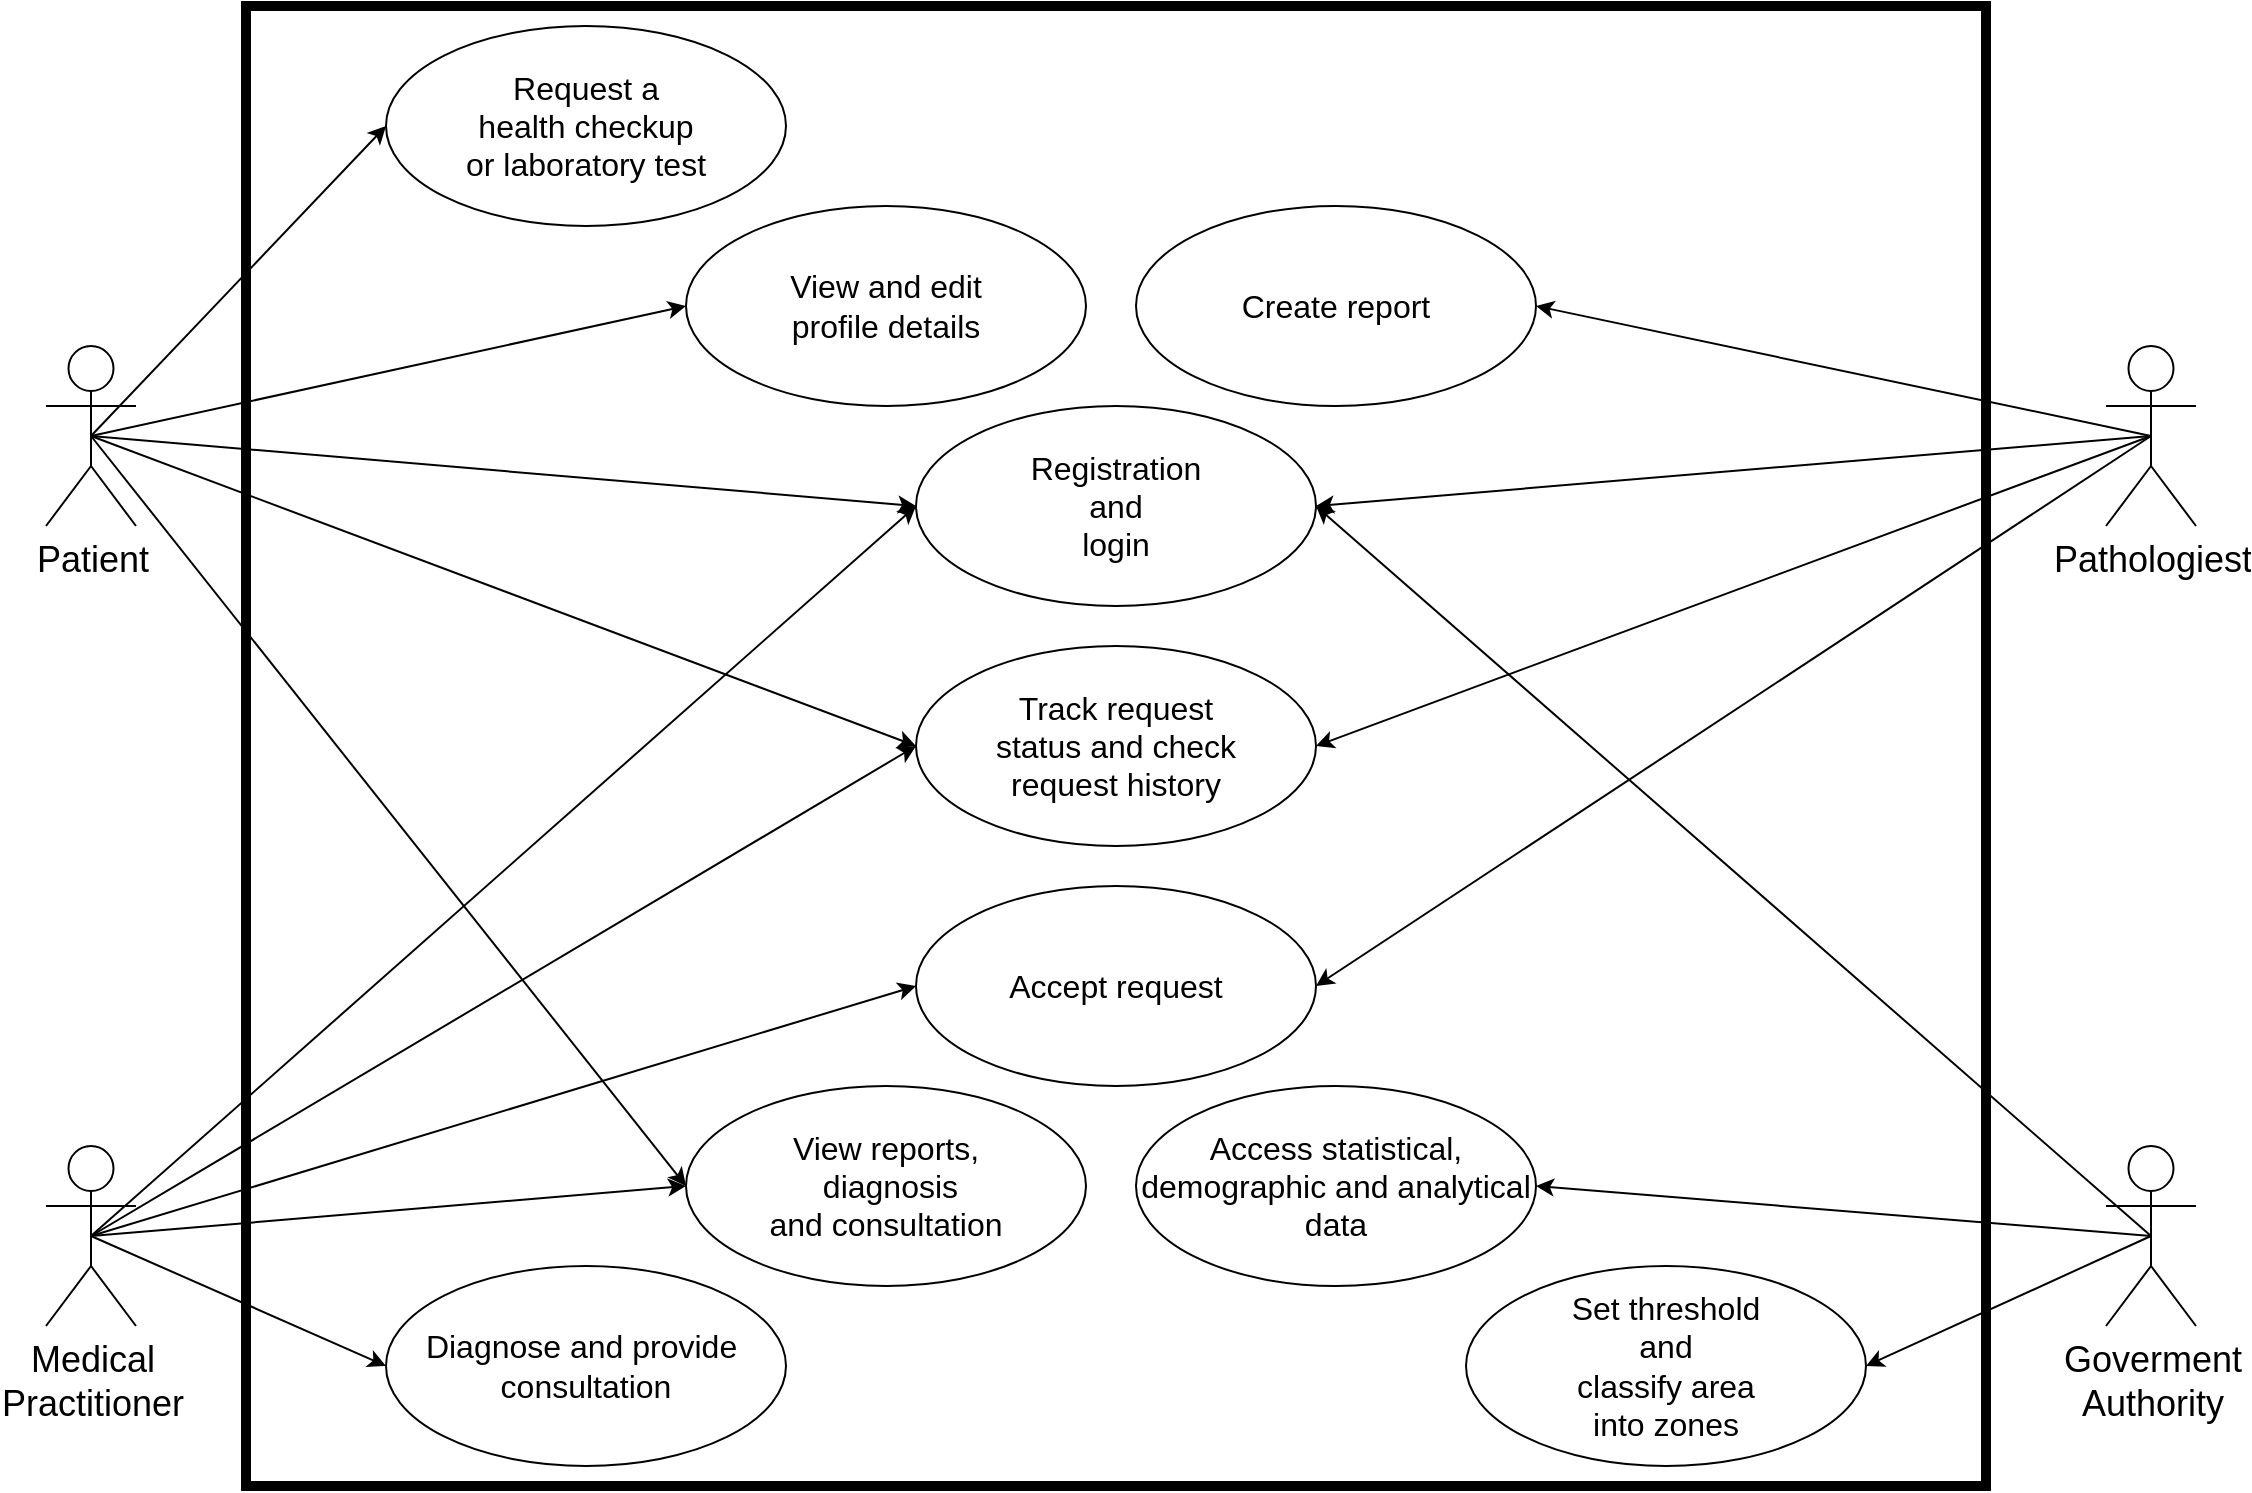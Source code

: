 <mxfile version="15.2.7" type="device"><diagram id="IPQPXS5bXovxyQvqWzDa" name="Page-1"><mxGraphModel dx="1447" dy="840" grid="1" gridSize="10" guides="1" tooltips="1" connect="1" arrows="1" fold="1" page="1" pageScale="1" pageWidth="1169" pageHeight="827" math="0" shadow="0"><root><mxCell id="0"/><mxCell id="1" parent="0"/><mxCell id="HYvkkEHISvseWL9yTEs--17" value="" style="rounded=0;whiteSpace=wrap;html=1;strokeColor=#000000;fillColor=none;gradientColor=#ffffff;strokeWidth=5;" parent="1" vertex="1"><mxGeometry x="150" y="44" width="870" height="740" as="geometry"/></mxCell><mxCell id="8S7MKhA8REZ5TxDszMZf-81" style="edgeStyle=none;rounded=0;orthogonalLoop=1;jettySize=auto;html=1;exitX=0.5;exitY=0.5;exitDx=0;exitDy=0;exitPerimeter=0;entryX=0;entryY=0.5;entryDx=0;entryDy=0;" parent="1" source="8S7MKhA8REZ5TxDszMZf-1" target="8S7MKhA8REZ5TxDszMZf-29" edge="1"><mxGeometry relative="1" as="geometry"/></mxCell><mxCell id="8S7MKhA8REZ5TxDszMZf-94" style="edgeStyle=none;rounded=0;orthogonalLoop=1;jettySize=auto;html=1;exitX=0.5;exitY=0.5;exitDx=0;exitDy=0;exitPerimeter=0;entryX=0;entryY=0.5;entryDx=0;entryDy=0;" parent="1" source="8S7MKhA8REZ5TxDszMZf-1" target="8S7MKhA8REZ5TxDszMZf-27" edge="1"><mxGeometry relative="1" as="geometry"/></mxCell><mxCell id="HYvkkEHISvseWL9yTEs--3" style="edgeStyle=none;rounded=0;orthogonalLoop=1;jettySize=auto;html=1;exitX=0.5;exitY=0.5;exitDx=0;exitDy=0;exitPerimeter=0;entryX=0;entryY=0.5;entryDx=0;entryDy=0;" parent="1" source="8S7MKhA8REZ5TxDszMZf-1" target="8S7MKhA8REZ5TxDszMZf-24" edge="1"><mxGeometry relative="1" as="geometry"/></mxCell><mxCell id="HYvkkEHISvseWL9yTEs--5" style="edgeStyle=none;rounded=0;orthogonalLoop=1;jettySize=auto;html=1;exitX=0.5;exitY=0.5;exitDx=0;exitDy=0;exitPerimeter=0;entryX=0;entryY=0.5;entryDx=0;entryDy=0;" parent="1" source="8S7MKhA8REZ5TxDszMZf-1" target="8S7MKhA8REZ5TxDszMZf-11" edge="1"><mxGeometry relative="1" as="geometry"/></mxCell><mxCell id="8S7MKhA8REZ5TxDszMZf-1" value="&lt;font style=&quot;font-size: 18px&quot;&gt;Patient&lt;/font&gt;" style="shape=umlActor;verticalLabelPosition=bottom;verticalAlign=top;html=1;" parent="1" vertex="1"><mxGeometry x="50" y="214" width="45" height="90" as="geometry"/></mxCell><mxCell id="8S7MKhA8REZ5TxDszMZf-11" value="&lt;font style=&quot;font-size: 16px&quot;&gt;Registration &lt;br&gt;and&lt;br&gt;login&lt;/font&gt;" style="ellipse;whiteSpace=wrap;html=1;" parent="1" vertex="1"><mxGeometry x="485" y="244" width="200" height="100" as="geometry"/></mxCell><mxCell id="HYvkkEHISvseWL9yTEs--10" style="edgeStyle=none;rounded=0;orthogonalLoop=1;jettySize=auto;html=1;exitX=0.5;exitY=0.5;exitDx=0;exitDy=0;exitPerimeter=0;entryX=1;entryY=0.5;entryDx=0;entryDy=0;" parent="1" source="8S7MKhA8REZ5TxDszMZf-12" target="8S7MKhA8REZ5TxDszMZf-35" edge="1"><mxGeometry relative="1" as="geometry"/></mxCell><mxCell id="HYvkkEHISvseWL9yTEs--11" style="edgeStyle=none;rounded=0;orthogonalLoop=1;jettySize=auto;html=1;exitX=0.5;exitY=0.5;exitDx=0;exitDy=0;exitPerimeter=0;entryX=1;entryY=0.5;entryDx=0;entryDy=0;" parent="1" source="8S7MKhA8REZ5TxDszMZf-12" target="8S7MKhA8REZ5TxDszMZf-11" edge="1"><mxGeometry relative="1" as="geometry"/></mxCell><mxCell id="HYvkkEHISvseWL9yTEs--12" style="edgeStyle=none;rounded=0;orthogonalLoop=1;jettySize=auto;html=1;exitX=0.5;exitY=0.5;exitDx=0;exitDy=0;exitPerimeter=0;entryX=1;entryY=0.5;entryDx=0;entryDy=0;" parent="1" source="8S7MKhA8REZ5TxDszMZf-12" target="8S7MKhA8REZ5TxDszMZf-43" edge="1"><mxGeometry relative="1" as="geometry"/></mxCell><mxCell id="HYvkkEHISvseWL9yTEs--21" style="edgeStyle=none;rounded=0;orthogonalLoop=1;jettySize=auto;html=1;exitX=0.5;exitY=0.5;exitDx=0;exitDy=0;exitPerimeter=0;entryX=1;entryY=0.5;entryDx=0;entryDy=0;" parent="1" source="8S7MKhA8REZ5TxDszMZf-12" target="8S7MKhA8REZ5TxDszMZf-29" edge="1"><mxGeometry relative="1" as="geometry"/></mxCell><mxCell id="8S7MKhA8REZ5TxDszMZf-12" value="&lt;font style=&quot;font-size: 18px&quot;&gt;Pathologiest&lt;/font&gt;" style="shape=umlActor;verticalLabelPosition=bottom;verticalAlign=top;html=1;" parent="1" vertex="1"><mxGeometry x="1080" y="214" width="45" height="90" as="geometry"/></mxCell><mxCell id="HYvkkEHISvseWL9yTEs--6" style="edgeStyle=none;rounded=0;orthogonalLoop=1;jettySize=auto;html=1;exitX=0.5;exitY=0.5;exitDx=0;exitDy=0;exitPerimeter=0;entryX=0;entryY=0.5;entryDx=0;entryDy=0;" parent="1" source="8S7MKhA8REZ5TxDszMZf-13" target="8S7MKhA8REZ5TxDszMZf-27" edge="1"><mxGeometry relative="1" as="geometry"/></mxCell><mxCell id="HYvkkEHISvseWL9yTEs--7" style="edgeStyle=none;rounded=0;orthogonalLoop=1;jettySize=auto;html=1;exitX=0.5;exitY=0.5;exitDx=0;exitDy=0;exitPerimeter=0;entryX=0;entryY=0.5;entryDx=0;entryDy=0;" parent="1" source="8S7MKhA8REZ5TxDszMZf-13" target="8S7MKhA8REZ5TxDszMZf-11" edge="1"><mxGeometry relative="1" as="geometry"/></mxCell><mxCell id="HYvkkEHISvseWL9yTEs--8" style="edgeStyle=none;rounded=0;orthogonalLoop=1;jettySize=auto;html=1;exitX=0.5;exitY=0.5;exitDx=0;exitDy=0;exitPerimeter=0;entryX=0;entryY=0.5;entryDx=0;entryDy=0;" parent="1" source="8S7MKhA8REZ5TxDszMZf-13" target="8S7MKhA8REZ5TxDszMZf-51" edge="1"><mxGeometry relative="1" as="geometry"/></mxCell><mxCell id="dBtAv-9WY4bq7yCI-q0V-3" style="edgeStyle=none;rounded=0;orthogonalLoop=1;jettySize=auto;html=1;exitX=0.5;exitY=0.5;exitDx=0;exitDy=0;exitPerimeter=0;entryX=0;entryY=0.5;entryDx=0;entryDy=0;" edge="1" parent="1" source="8S7MKhA8REZ5TxDszMZf-13" target="8S7MKhA8REZ5TxDszMZf-29"><mxGeometry relative="1" as="geometry"/></mxCell><mxCell id="dBtAv-9WY4bq7yCI-q0V-6" style="edgeStyle=none;rounded=0;orthogonalLoop=1;jettySize=auto;html=1;exitX=0.5;exitY=0.5;exitDx=0;exitDy=0;exitPerimeter=0;entryX=0;entryY=0.5;entryDx=0;entryDy=0;" edge="1" parent="1" source="8S7MKhA8REZ5TxDszMZf-13" target="8S7MKhA8REZ5TxDszMZf-35"><mxGeometry relative="1" as="geometry"/></mxCell><mxCell id="8S7MKhA8REZ5TxDszMZf-13" value="&lt;font style=&quot;font-size: 18px&quot;&gt;Medical &lt;br&gt;Practitioner&lt;/font&gt;" style="shape=umlActor;verticalLabelPosition=bottom;verticalAlign=top;html=1;" parent="1" vertex="1"><mxGeometry x="50" y="614" width="45" height="90" as="geometry"/></mxCell><mxCell id="HYvkkEHISvseWL9yTEs--9" style="edgeStyle=none;rounded=0;orthogonalLoop=1;jettySize=auto;html=1;exitX=0.5;exitY=0.5;exitDx=0;exitDy=0;exitPerimeter=0;entryX=1;entryY=0.5;entryDx=0;entryDy=0;" parent="1" source="8S7MKhA8REZ5TxDszMZf-14" target="8S7MKhA8REZ5TxDszMZf-74" edge="1"><mxGeometry relative="1" as="geometry"/></mxCell><mxCell id="HYvkkEHISvseWL9yTEs--13" style="edgeStyle=none;rounded=0;orthogonalLoop=1;jettySize=auto;html=1;exitX=0.5;exitY=0.5;exitDx=0;exitDy=0;exitPerimeter=0;entryX=1;entryY=0.5;entryDx=0;entryDy=0;" parent="1" source="8S7MKhA8REZ5TxDszMZf-14" target="8S7MKhA8REZ5TxDszMZf-11" edge="1"><mxGeometry relative="1" as="geometry"/></mxCell><mxCell id="dBtAv-9WY4bq7yCI-q0V-2" style="rounded=0;orthogonalLoop=1;jettySize=auto;html=1;exitX=0.5;exitY=0.5;exitDx=0;exitDy=0;exitPerimeter=0;entryX=1;entryY=0.5;entryDx=0;entryDy=0;" edge="1" parent="1" source="8S7MKhA8REZ5TxDszMZf-14" target="dBtAv-9WY4bq7yCI-q0V-1"><mxGeometry relative="1" as="geometry"/></mxCell><mxCell id="8S7MKhA8REZ5TxDszMZf-14" value="&lt;font style=&quot;font-size: 18px&quot;&gt;Goverment &lt;br&gt;Authority&lt;/font&gt;" style="shape=umlActor;verticalLabelPosition=bottom;verticalAlign=top;html=1;" parent="1" vertex="1"><mxGeometry x="1080" y="614" width="45" height="90" as="geometry"/></mxCell><mxCell id="8S7MKhA8REZ5TxDszMZf-24" value="&lt;font style=&quot;font-size: 16px&quot;&gt;Request a&lt;br&gt;health checkup &lt;br&gt;or laboratory test&lt;/font&gt;" style="ellipse;whiteSpace=wrap;html=1;" parent="1" vertex="1"><mxGeometry x="220" y="54" width="200" height="100" as="geometry"/></mxCell><mxCell id="8S7MKhA8REZ5TxDszMZf-27" value="&lt;font style=&quot;font-size: 16px&quot;&gt;View reports,&lt;br&gt;&amp;nbsp;diagnosis&lt;br&gt;and consultation&lt;br&gt;&lt;/font&gt;" style="ellipse;whiteSpace=wrap;html=1;" parent="1" vertex="1"><mxGeometry x="370" y="584" width="200" height="100" as="geometry"/></mxCell><mxCell id="8S7MKhA8REZ5TxDszMZf-29" value="&lt;font style=&quot;font-size: 16px&quot;&gt;Track request&lt;br&gt;status&amp;nbsp;and check request&amp;nbsp;history&lt;br&gt;&lt;/font&gt;" style="ellipse;whiteSpace=wrap;html=1;" parent="1" vertex="1"><mxGeometry x="485" y="364" width="200" height="100" as="geometry"/></mxCell><mxCell id="8S7MKhA8REZ5TxDszMZf-35" value="&lt;span style=&quot;font-size: 16px&quot;&gt;Accept request&lt;/span&gt;" style="ellipse;whiteSpace=wrap;html=1;" parent="1" vertex="1"><mxGeometry x="485" y="484" width="200" height="100" as="geometry"/></mxCell><mxCell id="8S7MKhA8REZ5TxDszMZf-43" value="&lt;font style=&quot;font-size: 16px&quot;&gt;Create report&lt;/font&gt;" style="ellipse;whiteSpace=wrap;html=1;" parent="1" vertex="1"><mxGeometry x="595" y="144" width="200" height="100" as="geometry"/></mxCell><mxCell id="8S7MKhA8REZ5TxDszMZf-51" value="&lt;font style=&quot;font-size: 16px&quot;&gt;Diagnose&amp;nbsp;and provide&amp;nbsp;&lt;br&gt;consultation&lt;br&gt;&lt;/font&gt;" style="ellipse;whiteSpace=wrap;html=1;" parent="1" vertex="1"><mxGeometry x="220" y="674" width="200" height="100" as="geometry"/></mxCell><mxCell id="8S7MKhA8REZ5TxDszMZf-69" value="&lt;font style=&quot;font-size: 16px&quot;&gt;View and edit &lt;br&gt;profile details&lt;br&gt;&lt;/font&gt;" style="ellipse;whiteSpace=wrap;html=1;" parent="1" vertex="1"><mxGeometry x="370" y="144" width="200" height="100" as="geometry"/></mxCell><mxCell id="8S7MKhA8REZ5TxDszMZf-74" value="&lt;span style=&quot;font-size: 16px&quot;&gt;Access statistical, demographic and analytical data&lt;/span&gt;" style="ellipse;whiteSpace=wrap;html=1;" parent="1" vertex="1"><mxGeometry x="595" y="584" width="200" height="100" as="geometry"/></mxCell><mxCell id="dBtAv-9WY4bq7yCI-q0V-1" value="&lt;span style=&quot;font-size: 16px&quot;&gt;Set threshold &lt;br&gt;and &lt;br&gt;classify area &lt;br&gt;into zones&lt;/span&gt;" style="ellipse;whiteSpace=wrap;html=1;" vertex="1" parent="1"><mxGeometry x="760" y="674" width="200" height="100" as="geometry"/></mxCell><mxCell id="HYvkkEHISvseWL9yTEs--2" style="edgeStyle=none;rounded=0;orthogonalLoop=1;jettySize=auto;html=1;exitX=0.5;exitY=0.5;exitDx=0;exitDy=0;exitPerimeter=0;entryX=0;entryY=0.5;entryDx=0;entryDy=0;" parent="1" source="8S7MKhA8REZ5TxDszMZf-1" target="8S7MKhA8REZ5TxDszMZf-69" edge="1"><mxGeometry relative="1" as="geometry"/></mxCell></root></mxGraphModel></diagram></mxfile>